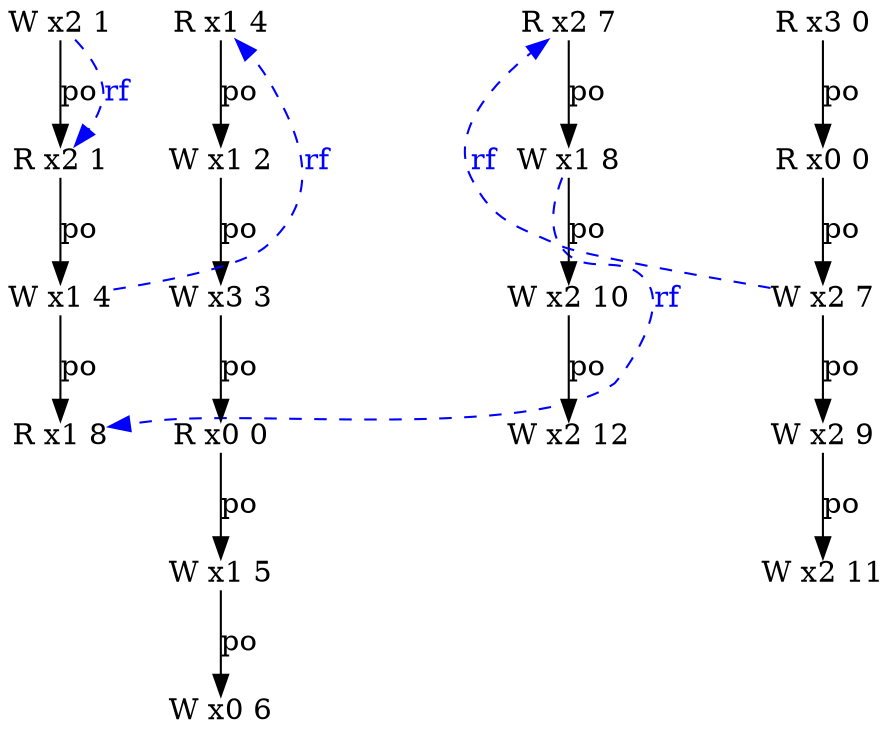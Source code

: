 digraph g {
  n2_1 [type=W,loc=1,th=2,idx=1,label="W x1 8",pos="2,-1!",shape=plain];
  n3_2 [type=W,loc=2,th=3,idx=2,label="W x2 7",pos="3,-2!",shape=plain];
  n1_0 [type=W,loc=2,th=1,idx=0,label="W x2 1",pos="1,0!",shape=plain];
  n0_1 [type=W,loc=1,th=0,idx=1,label="W x1 2",pos="0,-1!",shape=plain];
  n1_1 [type=R,loc=2,th=1,idx=1,label="R x2 1",pos="1,-1!",shape=plain];
  n0_0 [type=R,loc=1,th=0,idx=0,label="R x1 4",pos="0,0!",shape=plain];
  n0_4 [type=W,loc=1,th=0,idx=4,label="W x1 5",pos="0,-4!",shape=plain];
  n3_4 [type=W,loc=2,th=3,idx=4,label="W x2 11",pos="3,-4!",shape=plain];
  n3_1 [type=R,loc=0,th=3,idx=1,label="R x0 0",pos="3,-1!",shape=plain];
  n1_3 [type=R,loc=1,th=1,idx=3,label="R x1 8",pos="1,-3!",shape=plain];
  n0_2 [type=W,loc=3,th=0,idx=2,label="W x3 3",pos="0,-2!",shape=plain];
  n2_0 [type=R,loc=2,th=2,idx=0,label="R x2 7",pos="2,0!",shape=plain];
  n3_3 [type=W,loc=2,th=3,idx=3,label="W x2 9",pos="3,-3!",shape=plain];
  n3_0 [type=R,loc=3,th=3,idx=0,label="R x3 0",pos="3,0!",shape=plain];
  n0_5 [type=W,loc=0,th=0,idx=5,label="W x0 6",pos="0,-5!",shape=plain];
  n2_3 [type=W,loc=2,th=2,idx=3,label="W x2 12",pos="2,-3!",shape=plain];
  n0_3 [type=R,loc=0,th=0,idx=3,label="R x0 0",pos="0,-3!",shape=plain];
  n2_2 [type=W,loc=2,th=2,idx=2,label="W x2 10",pos="2,-2!",shape=plain];
  n1_2 [type=W,loc=1,th=1,idx=2,label="W x1 4",pos="1,-2!",shape=plain];
  n3_2 -> n3_3 [label="po"];
  n3_3 -> n3_4 [label="po"];
  n0_3 -> n0_4 [label="po"];
  n1_0 -> n1_1 [label="po"];
  n2_0 -> n2_1 [label="po"];
  n0_2 -> n0_3 [label="po"];
  n1_2 -> n1_3 [label="po"];
  n2_2 -> n2_3 [label="po"];
  n0_4 -> n0_5 [label="po"];
  n3_1 -> n3_2 [label="po"];
  n0_1 -> n0_2 [label="po"];
  n0_0 -> n0_1 [label="po"];
  n1_1 -> n1_2 [label="po"];
  n3_0 -> n3_1 [label="po"];
  n2_1 -> n2_2 [label="po"];
  n1_0 -> n1_1 [from_th=1,to_th=1,from_idx=0,to_idx=1,constraint=false,style=dashed,label="rf",fontcolor=blue,color=blue];
  n1_2 -> n0_0 [from_th=1,to_th=0,from_idx=2,to_idx=0,constraint=false,style=dashed,label="rf",fontcolor=blue,color=blue];
  n2_1 -> n1_3 [from_th=2,to_th=1,from_idx=1,to_idx=3,constraint=false,style=dashed,label="rf",fontcolor=blue,color=blue];
  n3_2 -> n2_0 [from_th=3,to_th=2,from_idx=2,to_idx=0,constraint=false,style=dashed,label="rf",fontcolor=blue,color=blue];
}
